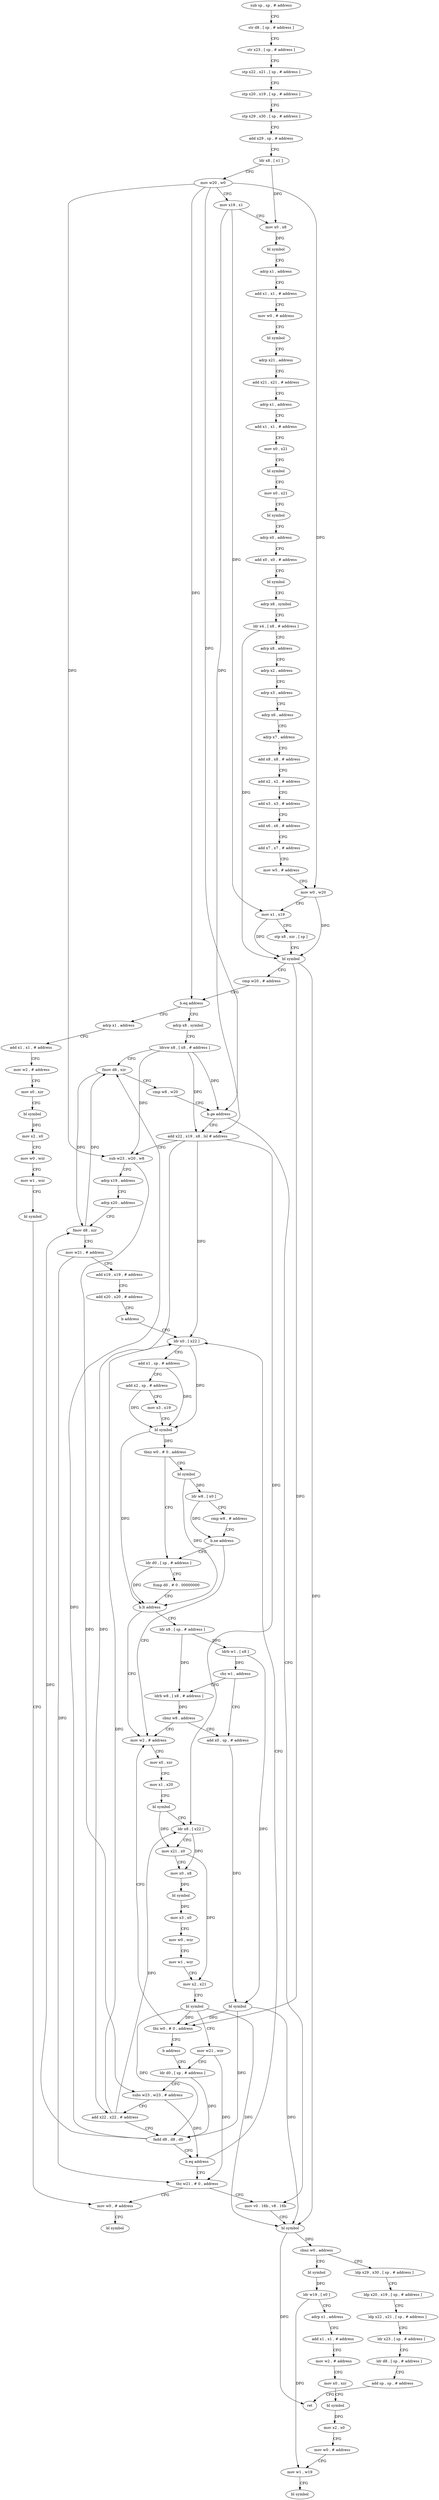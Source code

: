 digraph "func" {
"4200228" [label = "sub sp , sp , # address" ]
"4200232" [label = "str d8 , [ sp , # address ]" ]
"4200236" [label = "str x23 , [ sp , # address ]" ]
"4200240" [label = "stp x22 , x21 , [ sp , # address ]" ]
"4200244" [label = "stp x20 , x19 , [ sp , # address ]" ]
"4200248" [label = "stp x29 , x30 , [ sp , # address ]" ]
"4200252" [label = "add x29 , sp , # address" ]
"4200256" [label = "ldr x8 , [ x1 ]" ]
"4200260" [label = "mov w20 , w0" ]
"4200264" [label = "mov x19 , x1" ]
"4200268" [label = "mov x0 , x8" ]
"4200272" [label = "bl symbol" ]
"4200276" [label = "adrp x1 , address" ]
"4200280" [label = "add x1 , x1 , # address" ]
"4200284" [label = "mov w0 , # address" ]
"4200288" [label = "bl symbol" ]
"4200292" [label = "adrp x21 , address" ]
"4200296" [label = "add x21 , x21 , # address" ]
"4200300" [label = "adrp x1 , address" ]
"4200304" [label = "add x1 , x1 , # address" ]
"4200308" [label = "mov x0 , x21" ]
"4200312" [label = "bl symbol" ]
"4200316" [label = "mov x0 , x21" ]
"4200320" [label = "bl symbol" ]
"4200324" [label = "adrp x0 , address" ]
"4200328" [label = "add x0 , x0 , # address" ]
"4200332" [label = "bl symbol" ]
"4200336" [label = "adrp x8 , symbol" ]
"4200340" [label = "ldr x4 , [ x8 , # address ]" ]
"4200344" [label = "adrp x8 , address" ]
"4200348" [label = "adrp x2 , address" ]
"4200352" [label = "adrp x3 , address" ]
"4200356" [label = "adrp x6 , address" ]
"4200360" [label = "adrp x7 , address" ]
"4200364" [label = "add x8 , x8 , # address" ]
"4200368" [label = "add x2 , x2 , # address" ]
"4200372" [label = "add x3 , x3 , # address" ]
"4200376" [label = "add x6 , x6 , # address" ]
"4200380" [label = "add x7 , x7 , # address" ]
"4200384" [label = "mov w5 , # address" ]
"4200388" [label = "mov w0 , w20" ]
"4200392" [label = "mov x1 , x19" ]
"4200396" [label = "stp x8 , xzr , [ sp ]" ]
"4200400" [label = "bl symbol" ]
"4200404" [label = "cmp w20 , # address" ]
"4200408" [label = "b.eq address" ]
"4200676" [label = "adrp x1 , address" ]
"4200412" [label = "adrp x8 , symbol" ]
"4200680" [label = "add x1 , x1 , # address" ]
"4200684" [label = "mov w2 , # address" ]
"4200688" [label = "mov x0 , xzr" ]
"4200692" [label = "bl symbol" ]
"4200696" [label = "mov x2 , x0" ]
"4200700" [label = "mov w0 , wzr" ]
"4200704" [label = "mov w1 , wzr" ]
"4200708" [label = "bl symbol" ]
"4200712" [label = "mov w0 , # address" ]
"4200416" [label = "ldrsw x8 , [ x8 , # address ]" ]
"4200420" [label = "fmov d8 , xzr" ]
"4200424" [label = "cmp w8 , w20" ]
"4200428" [label = "b.ge address" ]
"4200636" [label = "mov v0 . 16b , v8 . 16b" ]
"4200432" [label = "add x22 , x19 , x8 , lsl # address" ]
"4200640" [label = "bl symbol" ]
"4200644" [label = "cbnz w0 , address" ]
"4200720" [label = "bl symbol" ]
"4200648" [label = "ldp x29 , x30 , [ sp , # address ]" ]
"4200436" [label = "sub w23 , w20 , w8" ]
"4200440" [label = "adrp x19 , address" ]
"4200444" [label = "adrp x20 , address" ]
"4200448" [label = "fmov d8 , xzr" ]
"4200452" [label = "mov w21 , # address" ]
"4200456" [label = "add x19 , x19 , # address" ]
"4200460" [label = "add x20 , x20 , # address" ]
"4200464" [label = "b address" ]
"4200544" [label = "ldr x0 , [ x22 ]" ]
"4200724" [label = "ldr w19 , [ x0 ]" ]
"4200728" [label = "adrp x1 , address" ]
"4200732" [label = "add x1 , x1 , # address" ]
"4200736" [label = "mov w2 , # address" ]
"4200740" [label = "mov x0 , xzr" ]
"4200744" [label = "bl symbol" ]
"4200748" [label = "mov x2 , x0" ]
"4200752" [label = "mov w0 , # address" ]
"4200756" [label = "mov w1 , w19" ]
"4200760" [label = "bl symbol" ]
"4200652" [label = "ldp x20 , x19 , [ sp , # address ]" ]
"4200656" [label = "ldp x22 , x21 , [ sp , # address ]" ]
"4200660" [label = "ldr x23 , [ sp , # address ]" ]
"4200664" [label = "ldr d8 , [ sp , # address ]" ]
"4200668" [label = "add sp , sp , # address" ]
"4200672" [label = "ret" ]
"4200548" [label = "add x1 , sp , # address" ]
"4200552" [label = "add x2 , sp , # address" ]
"4200556" [label = "mov x3 , x19" ]
"4200560" [label = "bl symbol" ]
"4200564" [label = "tbnz w0 , # 0 , address" ]
"4200584" [label = "ldr d0 , [ sp , # address ]" ]
"4200568" [label = "bl symbol" ]
"4200588" [label = "fcmp d0 , # 0 . 00000000" ]
"4200592" [label = "b.lt address" ]
"4200468" [label = "mov w2 , # address" ]
"4200596" [label = "ldr x8 , [ sp , # address ]" ]
"4200572" [label = "ldr w8 , [ x0 ]" ]
"4200576" [label = "cmp w8 , # address" ]
"4200580" [label = "b.ne address" ]
"4200472" [label = "mov x0 , xzr" ]
"4200476" [label = "mov x1 , x20" ]
"4200480" [label = "bl symbol" ]
"4200484" [label = "ldr x8 , [ x22 ]" ]
"4200488" [label = "mov x21 , x0" ]
"4200492" [label = "mov x0 , x8" ]
"4200496" [label = "bl symbol" ]
"4200500" [label = "mov x3 , x0" ]
"4200504" [label = "mov w0 , wzr" ]
"4200508" [label = "mov w1 , wzr" ]
"4200512" [label = "mov x2 , x21" ]
"4200516" [label = "bl symbol" ]
"4200520" [label = "mov w21 , wzr" ]
"4200524" [label = "ldr d0 , [ sp , # address ]" ]
"4200600" [label = "ldrb w1 , [ x8 ]" ]
"4200604" [label = "cbz w1 , address" ]
"4200616" [label = "add x0 , sp , # address" ]
"4200608" [label = "ldrb w8 , [ x8 , # address ]" ]
"4200632" [label = "tbz w21 , # 0 , address" ]
"4200620" [label = "bl symbol" ]
"4200624" [label = "tbz w0 , # 0 , address" ]
"4200628" [label = "b address" ]
"4200612" [label = "cbnz w8 , address" ]
"4200716" [label = "bl symbol" ]
"4200528" [label = "subs w23 , w23 , # address" ]
"4200532" [label = "add x22 , x22 , # address" ]
"4200536" [label = "fadd d8 , d8 , d0" ]
"4200540" [label = "b.eq address" ]
"4200228" -> "4200232" [ label = "CFG" ]
"4200232" -> "4200236" [ label = "CFG" ]
"4200236" -> "4200240" [ label = "CFG" ]
"4200240" -> "4200244" [ label = "CFG" ]
"4200244" -> "4200248" [ label = "CFG" ]
"4200248" -> "4200252" [ label = "CFG" ]
"4200252" -> "4200256" [ label = "CFG" ]
"4200256" -> "4200260" [ label = "CFG" ]
"4200256" -> "4200268" [ label = "DFG" ]
"4200260" -> "4200264" [ label = "CFG" ]
"4200260" -> "4200388" [ label = "DFG" ]
"4200260" -> "4200408" [ label = "DFG" ]
"4200260" -> "4200428" [ label = "DFG" ]
"4200260" -> "4200436" [ label = "DFG" ]
"4200264" -> "4200268" [ label = "CFG" ]
"4200264" -> "4200392" [ label = "DFG" ]
"4200264" -> "4200432" [ label = "DFG" ]
"4200268" -> "4200272" [ label = "DFG" ]
"4200272" -> "4200276" [ label = "CFG" ]
"4200276" -> "4200280" [ label = "CFG" ]
"4200280" -> "4200284" [ label = "CFG" ]
"4200284" -> "4200288" [ label = "CFG" ]
"4200288" -> "4200292" [ label = "CFG" ]
"4200292" -> "4200296" [ label = "CFG" ]
"4200296" -> "4200300" [ label = "CFG" ]
"4200300" -> "4200304" [ label = "CFG" ]
"4200304" -> "4200308" [ label = "CFG" ]
"4200308" -> "4200312" [ label = "CFG" ]
"4200312" -> "4200316" [ label = "CFG" ]
"4200316" -> "4200320" [ label = "CFG" ]
"4200320" -> "4200324" [ label = "CFG" ]
"4200324" -> "4200328" [ label = "CFG" ]
"4200328" -> "4200332" [ label = "CFG" ]
"4200332" -> "4200336" [ label = "CFG" ]
"4200336" -> "4200340" [ label = "CFG" ]
"4200340" -> "4200344" [ label = "CFG" ]
"4200340" -> "4200400" [ label = "DFG" ]
"4200344" -> "4200348" [ label = "CFG" ]
"4200348" -> "4200352" [ label = "CFG" ]
"4200352" -> "4200356" [ label = "CFG" ]
"4200356" -> "4200360" [ label = "CFG" ]
"4200360" -> "4200364" [ label = "CFG" ]
"4200364" -> "4200368" [ label = "CFG" ]
"4200368" -> "4200372" [ label = "CFG" ]
"4200372" -> "4200376" [ label = "CFG" ]
"4200376" -> "4200380" [ label = "CFG" ]
"4200380" -> "4200384" [ label = "CFG" ]
"4200384" -> "4200388" [ label = "CFG" ]
"4200388" -> "4200392" [ label = "CFG" ]
"4200388" -> "4200400" [ label = "DFG" ]
"4200392" -> "4200396" [ label = "CFG" ]
"4200392" -> "4200400" [ label = "DFG" ]
"4200396" -> "4200400" [ label = "CFG" ]
"4200400" -> "4200404" [ label = "CFG" ]
"4200400" -> "4200640" [ label = "DFG" ]
"4200400" -> "4200624" [ label = "DFG" ]
"4200404" -> "4200408" [ label = "CFG" ]
"4200408" -> "4200676" [ label = "CFG" ]
"4200408" -> "4200412" [ label = "CFG" ]
"4200676" -> "4200680" [ label = "CFG" ]
"4200412" -> "4200416" [ label = "CFG" ]
"4200680" -> "4200684" [ label = "CFG" ]
"4200684" -> "4200688" [ label = "CFG" ]
"4200688" -> "4200692" [ label = "CFG" ]
"4200692" -> "4200696" [ label = "DFG" ]
"4200696" -> "4200700" [ label = "CFG" ]
"4200700" -> "4200704" [ label = "CFG" ]
"4200704" -> "4200708" [ label = "CFG" ]
"4200708" -> "4200712" [ label = "CFG" ]
"4200712" -> "4200716" [ label = "CFG" ]
"4200416" -> "4200420" [ label = "CFG" ]
"4200416" -> "4200428" [ label = "DFG" ]
"4200416" -> "4200432" [ label = "DFG" ]
"4200416" -> "4200436" [ label = "DFG" ]
"4200420" -> "4200424" [ label = "CFG" ]
"4200420" -> "4200448" [ label = "DFG" ]
"4200424" -> "4200428" [ label = "CFG" ]
"4200428" -> "4200636" [ label = "CFG" ]
"4200428" -> "4200432" [ label = "CFG" ]
"4200636" -> "4200640" [ label = "CFG" ]
"4200432" -> "4200436" [ label = "CFG" ]
"4200432" -> "4200544" [ label = "DFG" ]
"4200432" -> "4200484" [ label = "DFG" ]
"4200432" -> "4200532" [ label = "DFG" ]
"4200640" -> "4200644" [ label = "DFG" ]
"4200640" -> "4200672" [ label = "DFG" ]
"4200644" -> "4200720" [ label = "CFG" ]
"4200644" -> "4200648" [ label = "CFG" ]
"4200720" -> "4200724" [ label = "DFG" ]
"4200648" -> "4200652" [ label = "CFG" ]
"4200436" -> "4200440" [ label = "CFG" ]
"4200436" -> "4200528" [ label = "DFG" ]
"4200440" -> "4200444" [ label = "CFG" ]
"4200444" -> "4200448" [ label = "CFG" ]
"4200448" -> "4200452" [ label = "CFG" ]
"4200448" -> "4200420" [ label = "DFG" ]
"4200452" -> "4200456" [ label = "CFG" ]
"4200452" -> "4200632" [ label = "DFG" ]
"4200456" -> "4200460" [ label = "CFG" ]
"4200460" -> "4200464" [ label = "CFG" ]
"4200464" -> "4200544" [ label = "CFG" ]
"4200544" -> "4200548" [ label = "CFG" ]
"4200544" -> "4200560" [ label = "DFG" ]
"4200724" -> "4200728" [ label = "CFG" ]
"4200724" -> "4200756" [ label = "DFG" ]
"4200728" -> "4200732" [ label = "CFG" ]
"4200732" -> "4200736" [ label = "CFG" ]
"4200736" -> "4200740" [ label = "CFG" ]
"4200740" -> "4200744" [ label = "CFG" ]
"4200744" -> "4200748" [ label = "DFG" ]
"4200748" -> "4200752" [ label = "CFG" ]
"4200752" -> "4200756" [ label = "CFG" ]
"4200756" -> "4200760" [ label = "CFG" ]
"4200652" -> "4200656" [ label = "CFG" ]
"4200656" -> "4200660" [ label = "CFG" ]
"4200660" -> "4200664" [ label = "CFG" ]
"4200664" -> "4200668" [ label = "CFG" ]
"4200668" -> "4200672" [ label = "CFG" ]
"4200548" -> "4200552" [ label = "CFG" ]
"4200548" -> "4200560" [ label = "DFG" ]
"4200552" -> "4200556" [ label = "CFG" ]
"4200552" -> "4200560" [ label = "DFG" ]
"4200556" -> "4200560" [ label = "CFG" ]
"4200560" -> "4200564" [ label = "DFG" ]
"4200560" -> "4200592" [ label = "DFG" ]
"4200564" -> "4200584" [ label = "CFG" ]
"4200564" -> "4200568" [ label = "CFG" ]
"4200584" -> "4200588" [ label = "CFG" ]
"4200584" -> "4200592" [ label = "DFG" ]
"4200568" -> "4200572" [ label = "DFG" ]
"4200568" -> "4200592" [ label = "DFG" ]
"4200588" -> "4200592" [ label = "CFG" ]
"4200592" -> "4200468" [ label = "CFG" ]
"4200592" -> "4200596" [ label = "CFG" ]
"4200468" -> "4200472" [ label = "CFG" ]
"4200596" -> "4200600" [ label = "DFG" ]
"4200596" -> "4200608" [ label = "DFG" ]
"4200572" -> "4200576" [ label = "CFG" ]
"4200572" -> "4200580" [ label = "DFG" ]
"4200576" -> "4200580" [ label = "CFG" ]
"4200580" -> "4200468" [ label = "CFG" ]
"4200580" -> "4200584" [ label = "CFG" ]
"4200472" -> "4200476" [ label = "CFG" ]
"4200476" -> "4200480" [ label = "CFG" ]
"4200480" -> "4200484" [ label = "CFG" ]
"4200480" -> "4200488" [ label = "DFG" ]
"4200484" -> "4200488" [ label = "CFG" ]
"4200484" -> "4200492" [ label = "DFG" ]
"4200488" -> "4200492" [ label = "CFG" ]
"4200488" -> "4200512" [ label = "DFG" ]
"4200492" -> "4200496" [ label = "DFG" ]
"4200496" -> "4200500" [ label = "DFG" ]
"4200500" -> "4200504" [ label = "CFG" ]
"4200504" -> "4200508" [ label = "CFG" ]
"4200508" -> "4200512" [ label = "CFG" ]
"4200512" -> "4200516" [ label = "CFG" ]
"4200516" -> "4200520" [ label = "CFG" ]
"4200516" -> "4200640" [ label = "DFG" ]
"4200516" -> "4200624" [ label = "DFG" ]
"4200516" -> "4200536" [ label = "DFG" ]
"4200520" -> "4200524" [ label = "CFG" ]
"4200520" -> "4200632" [ label = "DFG" ]
"4200524" -> "4200528" [ label = "CFG" ]
"4200524" -> "4200536" [ label = "DFG" ]
"4200600" -> "4200604" [ label = "DFG" ]
"4200600" -> "4200620" [ label = "DFG" ]
"4200604" -> "4200616" [ label = "CFG" ]
"4200604" -> "4200608" [ label = "CFG" ]
"4200616" -> "4200620" [ label = "DFG" ]
"4200608" -> "4200612" [ label = "DFG" ]
"4200632" -> "4200712" [ label = "CFG" ]
"4200632" -> "4200636" [ label = "CFG" ]
"4200620" -> "4200624" [ label = "DFG" ]
"4200620" -> "4200640" [ label = "DFG" ]
"4200620" -> "4200536" [ label = "DFG" ]
"4200624" -> "4200468" [ label = "CFG" ]
"4200624" -> "4200628" [ label = "CFG" ]
"4200628" -> "4200524" [ label = "CFG" ]
"4200612" -> "4200468" [ label = "CFG" ]
"4200612" -> "4200616" [ label = "CFG" ]
"4200528" -> "4200532" [ label = "CFG" ]
"4200528" -> "4200540" [ label = "DFG" ]
"4200532" -> "4200536" [ label = "CFG" ]
"4200532" -> "4200544" [ label = "DFG" ]
"4200532" -> "4200484" [ label = "DFG" ]
"4200536" -> "4200540" [ label = "CFG" ]
"4200536" -> "4200420" [ label = "DFG" ]
"4200536" -> "4200448" [ label = "DFG" ]
"4200540" -> "4200632" [ label = "CFG" ]
"4200540" -> "4200544" [ label = "CFG" ]
}
